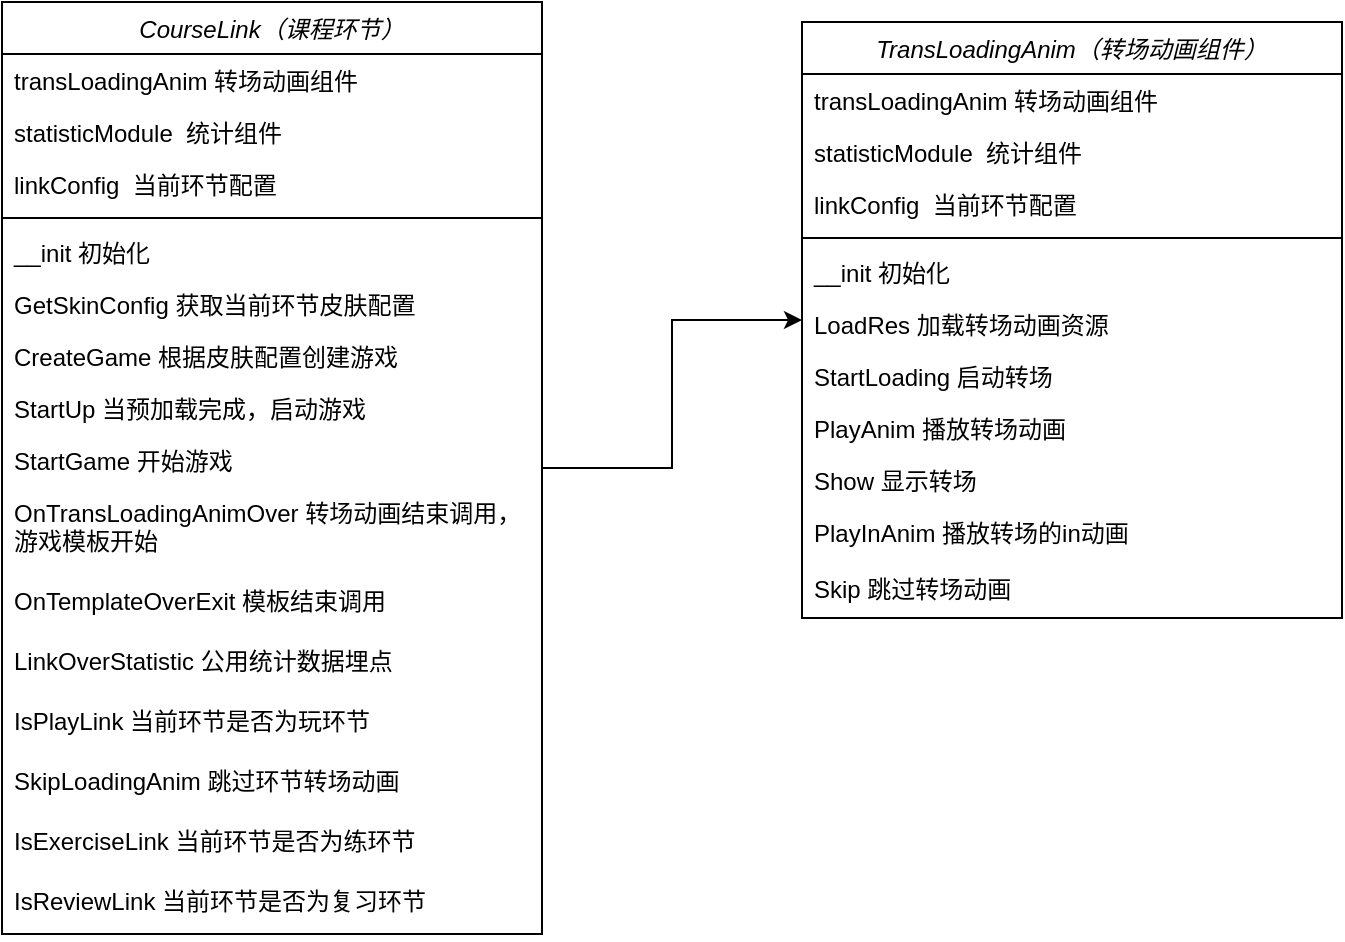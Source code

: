 <mxfile version="20.5.1" type="github">
  <diagram id="C5RBs43oDa-KdzZeNtuy" name="Page-1">
    <mxGraphModel dx="887" dy="565" grid="1" gridSize="10" guides="1" tooltips="1" connect="1" arrows="1" fold="1" page="1" pageScale="1" pageWidth="827" pageHeight="1169" math="0" shadow="0">
      <root>
        <mxCell id="WIyWlLk6GJQsqaUBKTNV-0" />
        <mxCell id="WIyWlLk6GJQsqaUBKTNV-1" parent="WIyWlLk6GJQsqaUBKTNV-0" />
        <mxCell id="22pKsJNbCxbasyy2-Spr-33" value="" style="edgeStyle=orthogonalEdgeStyle;rounded=0;orthogonalLoop=1;jettySize=auto;html=1;" edge="1" parent="WIyWlLk6GJQsqaUBKTNV-1" source="zkfFHV4jXpPFQw0GAbJ--0" target="22pKsJNbCxbasyy2-Spr-16">
          <mxGeometry relative="1" as="geometry" />
        </mxCell>
        <mxCell id="zkfFHV4jXpPFQw0GAbJ--0" value="CourseLink（课程环节）" style="swimlane;fontStyle=2;align=center;verticalAlign=top;childLayout=stackLayout;horizontal=1;startSize=26;horizontalStack=0;resizeParent=1;resizeLast=0;collapsible=1;marginBottom=0;rounded=0;shadow=0;strokeWidth=1;" parent="WIyWlLk6GJQsqaUBKTNV-1" vertex="1">
          <mxGeometry x="110" y="80" width="270" height="466" as="geometry">
            <mxRectangle x="230" y="140" width="160" height="26" as="alternateBounds" />
          </mxGeometry>
        </mxCell>
        <mxCell id="zkfFHV4jXpPFQw0GAbJ--1" value="transLoadingAnim 转场动画组件" style="text;align=left;verticalAlign=top;spacingLeft=4;spacingRight=4;overflow=hidden;rotatable=0;points=[[0,0.5],[1,0.5]];portConstraint=eastwest;" parent="zkfFHV4jXpPFQw0GAbJ--0" vertex="1">
          <mxGeometry y="26" width="270" height="26" as="geometry" />
        </mxCell>
        <mxCell id="zkfFHV4jXpPFQw0GAbJ--2" value="statisticModule  统计组件" style="text;align=left;verticalAlign=top;spacingLeft=4;spacingRight=4;overflow=hidden;rotatable=0;points=[[0,0.5],[1,0.5]];portConstraint=eastwest;rounded=0;shadow=0;html=0;" parent="zkfFHV4jXpPFQw0GAbJ--0" vertex="1">
          <mxGeometry y="52" width="270" height="26" as="geometry" />
        </mxCell>
        <mxCell id="22pKsJNbCxbasyy2-Spr-11" value="linkConfig  当前环节配置" style="text;align=left;verticalAlign=top;spacingLeft=4;spacingRight=4;overflow=hidden;rotatable=0;points=[[0,0.5],[1,0.5]];portConstraint=eastwest;rounded=0;shadow=0;html=0;" vertex="1" parent="zkfFHV4jXpPFQw0GAbJ--0">
          <mxGeometry y="78" width="270" height="26" as="geometry" />
        </mxCell>
        <mxCell id="zkfFHV4jXpPFQw0GAbJ--4" value="" style="line;html=1;strokeWidth=1;align=left;verticalAlign=middle;spacingTop=-1;spacingLeft=3;spacingRight=3;rotatable=0;labelPosition=right;points=[];portConstraint=eastwest;" parent="zkfFHV4jXpPFQw0GAbJ--0" vertex="1">
          <mxGeometry y="104" width="270" height="8" as="geometry" />
        </mxCell>
        <mxCell id="zkfFHV4jXpPFQw0GAbJ--5" value="__init 初始化" style="text;align=left;verticalAlign=top;spacingLeft=4;spacingRight=4;overflow=hidden;rotatable=0;points=[[0,0.5],[1,0.5]];portConstraint=eastwest;" parent="zkfFHV4jXpPFQw0GAbJ--0" vertex="1">
          <mxGeometry y="112" width="270" height="26" as="geometry" />
        </mxCell>
        <mxCell id="22pKsJNbCxbasyy2-Spr-0" value="GetSkinConfig 获取当前环节皮肤配置" style="text;align=left;verticalAlign=top;spacingLeft=4;spacingRight=4;overflow=hidden;rotatable=0;points=[[0,0.5],[1,0.5]];portConstraint=eastwest;" vertex="1" parent="zkfFHV4jXpPFQw0GAbJ--0">
          <mxGeometry y="138" width="270" height="26" as="geometry" />
        </mxCell>
        <mxCell id="22pKsJNbCxbasyy2-Spr-1" value="CreateGame 根据皮肤配置创建游戏" style="text;align=left;verticalAlign=top;spacingLeft=4;spacingRight=4;overflow=hidden;rotatable=0;points=[[0,0.5],[1,0.5]];portConstraint=eastwest;" vertex="1" parent="zkfFHV4jXpPFQw0GAbJ--0">
          <mxGeometry y="164" width="270" height="26" as="geometry" />
        </mxCell>
        <mxCell id="22pKsJNbCxbasyy2-Spr-2" value="StartUp 当预加载完成，启动游戏" style="text;align=left;verticalAlign=top;spacingLeft=4;spacingRight=4;overflow=hidden;rotatable=0;points=[[0,0.5],[1,0.5]];portConstraint=eastwest;" vertex="1" parent="zkfFHV4jXpPFQw0GAbJ--0">
          <mxGeometry y="190" width="270" height="26" as="geometry" />
        </mxCell>
        <mxCell id="22pKsJNbCxbasyy2-Spr-3" value="StartGame 开始游戏" style="text;align=left;verticalAlign=top;spacingLeft=4;spacingRight=4;overflow=hidden;rotatable=0;points=[[0,0.5],[1,0.5]];portConstraint=eastwest;" vertex="1" parent="zkfFHV4jXpPFQw0GAbJ--0">
          <mxGeometry y="216" width="270" height="26" as="geometry" />
        </mxCell>
        <mxCell id="22pKsJNbCxbasyy2-Spr-4" value="OnTransLoadingAnimOver 转场动画结束调用，&#xa;游戏模板开始&#xa;" style="text;align=left;verticalAlign=top;spacingLeft=4;spacingRight=4;overflow=hidden;rotatable=0;points=[[0,0.5],[1,0.5]];portConstraint=eastwest;" vertex="1" parent="zkfFHV4jXpPFQw0GAbJ--0">
          <mxGeometry y="242" width="270" height="44" as="geometry" />
        </mxCell>
        <mxCell id="22pKsJNbCxbasyy2-Spr-5" value="OnTemplateOverExit 模板结束调用&#xa;" style="text;align=left;verticalAlign=top;spacingLeft=4;spacingRight=4;overflow=hidden;rotatable=0;points=[[0,0.5],[1,0.5]];portConstraint=eastwest;" vertex="1" parent="zkfFHV4jXpPFQw0GAbJ--0">
          <mxGeometry y="286" width="270" height="30" as="geometry" />
        </mxCell>
        <mxCell id="22pKsJNbCxbasyy2-Spr-6" value="LinkOverStatistic 公用统计数据埋点" style="text;align=left;verticalAlign=top;spacingLeft=4;spacingRight=4;overflow=hidden;rotatable=0;points=[[0,0.5],[1,0.5]];portConstraint=eastwest;" vertex="1" parent="zkfFHV4jXpPFQw0GAbJ--0">
          <mxGeometry y="316" width="270" height="30" as="geometry" />
        </mxCell>
        <mxCell id="22pKsJNbCxbasyy2-Spr-7" value="IsPlayLink 当前环节是否为玩环节" style="text;align=left;verticalAlign=top;spacingLeft=4;spacingRight=4;overflow=hidden;rotatable=0;points=[[0,0.5],[1,0.5]];portConstraint=eastwest;" vertex="1" parent="zkfFHV4jXpPFQw0GAbJ--0">
          <mxGeometry y="346" width="270" height="30" as="geometry" />
        </mxCell>
        <mxCell id="22pKsJNbCxbasyy2-Spr-8" value="SkipLoadingAnim 跳过环节转场动画" style="text;align=left;verticalAlign=top;spacingLeft=4;spacingRight=4;overflow=hidden;rotatable=0;points=[[0,0.5],[1,0.5]];portConstraint=eastwest;" vertex="1" parent="zkfFHV4jXpPFQw0GAbJ--0">
          <mxGeometry y="376" width="270" height="30" as="geometry" />
        </mxCell>
        <mxCell id="22pKsJNbCxbasyy2-Spr-9" value="IsExerciseLink 当前环节是否为练环节" style="text;align=left;verticalAlign=top;spacingLeft=4;spacingRight=4;overflow=hidden;rotatable=0;points=[[0,0.5],[1,0.5]];portConstraint=eastwest;" vertex="1" parent="zkfFHV4jXpPFQw0GAbJ--0">
          <mxGeometry y="406" width="270" height="30" as="geometry" />
        </mxCell>
        <mxCell id="22pKsJNbCxbasyy2-Spr-10" value="IsReviewLink 当前环节是否为复习环节" style="text;align=left;verticalAlign=top;spacingLeft=4;spacingRight=4;overflow=hidden;rotatable=0;points=[[0,0.5],[1,0.5]];portConstraint=eastwest;" vertex="1" parent="zkfFHV4jXpPFQw0GAbJ--0">
          <mxGeometry y="436" width="270" height="30" as="geometry" />
        </mxCell>
        <mxCell id="22pKsJNbCxbasyy2-Spr-16" value="TransLoadingAnim（转场动画组件）" style="swimlane;fontStyle=2;align=center;verticalAlign=top;childLayout=stackLayout;horizontal=1;startSize=26;horizontalStack=0;resizeParent=1;resizeLast=0;collapsible=1;marginBottom=0;rounded=0;shadow=0;strokeWidth=1;" vertex="1" parent="WIyWlLk6GJQsqaUBKTNV-1">
          <mxGeometry x="510" y="90" width="270" height="298" as="geometry">
            <mxRectangle x="230" y="140" width="160" height="26" as="alternateBounds" />
          </mxGeometry>
        </mxCell>
        <mxCell id="22pKsJNbCxbasyy2-Spr-17" value="transLoadingAnim 转场动画组件" style="text;align=left;verticalAlign=top;spacingLeft=4;spacingRight=4;overflow=hidden;rotatable=0;points=[[0,0.5],[1,0.5]];portConstraint=eastwest;" vertex="1" parent="22pKsJNbCxbasyy2-Spr-16">
          <mxGeometry y="26" width="270" height="26" as="geometry" />
        </mxCell>
        <mxCell id="22pKsJNbCxbasyy2-Spr-18" value="statisticModule  统计组件" style="text;align=left;verticalAlign=top;spacingLeft=4;spacingRight=4;overflow=hidden;rotatable=0;points=[[0,0.5],[1,0.5]];portConstraint=eastwest;rounded=0;shadow=0;html=0;" vertex="1" parent="22pKsJNbCxbasyy2-Spr-16">
          <mxGeometry y="52" width="270" height="26" as="geometry" />
        </mxCell>
        <mxCell id="22pKsJNbCxbasyy2-Spr-19" value="linkConfig  当前环节配置" style="text;align=left;verticalAlign=top;spacingLeft=4;spacingRight=4;overflow=hidden;rotatable=0;points=[[0,0.5],[1,0.5]];portConstraint=eastwest;rounded=0;shadow=0;html=0;" vertex="1" parent="22pKsJNbCxbasyy2-Spr-16">
          <mxGeometry y="78" width="270" height="26" as="geometry" />
        </mxCell>
        <mxCell id="22pKsJNbCxbasyy2-Spr-20" value="" style="line;html=1;strokeWidth=1;align=left;verticalAlign=middle;spacingTop=-1;spacingLeft=3;spacingRight=3;rotatable=0;labelPosition=right;points=[];portConstraint=eastwest;" vertex="1" parent="22pKsJNbCxbasyy2-Spr-16">
          <mxGeometry y="104" width="270" height="8" as="geometry" />
        </mxCell>
        <mxCell id="22pKsJNbCxbasyy2-Spr-21" value="__init 初始化" style="text;align=left;verticalAlign=top;spacingLeft=4;spacingRight=4;overflow=hidden;rotatable=0;points=[[0,0.5],[1,0.5]];portConstraint=eastwest;" vertex="1" parent="22pKsJNbCxbasyy2-Spr-16">
          <mxGeometry y="112" width="270" height="26" as="geometry" />
        </mxCell>
        <mxCell id="22pKsJNbCxbasyy2-Spr-22" value="LoadRes 加载转场动画资源" style="text;align=left;verticalAlign=top;spacingLeft=4;spacingRight=4;overflow=hidden;rotatable=0;points=[[0,0.5],[1,0.5]];portConstraint=eastwest;" vertex="1" parent="22pKsJNbCxbasyy2-Spr-16">
          <mxGeometry y="138" width="270" height="26" as="geometry" />
        </mxCell>
        <mxCell id="22pKsJNbCxbasyy2-Spr-23" value="StartLoading 启动转场" style="text;align=left;verticalAlign=top;spacingLeft=4;spacingRight=4;overflow=hidden;rotatable=0;points=[[0,0.5],[1,0.5]];portConstraint=eastwest;" vertex="1" parent="22pKsJNbCxbasyy2-Spr-16">
          <mxGeometry y="164" width="270" height="26" as="geometry" />
        </mxCell>
        <mxCell id="22pKsJNbCxbasyy2-Spr-24" value="PlayAnim 播放转场动画" style="text;align=left;verticalAlign=top;spacingLeft=4;spacingRight=4;overflow=hidden;rotatable=0;points=[[0,0.5],[1,0.5]];portConstraint=eastwest;" vertex="1" parent="22pKsJNbCxbasyy2-Spr-16">
          <mxGeometry y="190" width="270" height="26" as="geometry" />
        </mxCell>
        <mxCell id="22pKsJNbCxbasyy2-Spr-25" value="Show 显示转场" style="text;align=left;verticalAlign=top;spacingLeft=4;spacingRight=4;overflow=hidden;rotatable=0;points=[[0,0.5],[1,0.5]];portConstraint=eastwest;" vertex="1" parent="22pKsJNbCxbasyy2-Spr-16">
          <mxGeometry y="216" width="270" height="26" as="geometry" />
        </mxCell>
        <mxCell id="22pKsJNbCxbasyy2-Spr-26" value="PlayInAnim 播放转场的in动画" style="text;align=left;verticalAlign=top;spacingLeft=4;spacingRight=4;overflow=hidden;rotatable=0;points=[[0,0.5],[1,0.5]];portConstraint=eastwest;" vertex="1" parent="22pKsJNbCxbasyy2-Spr-16">
          <mxGeometry y="242" width="270" height="28" as="geometry" />
        </mxCell>
        <mxCell id="22pKsJNbCxbasyy2-Spr-34" value="Skip 跳过转场动画" style="text;align=left;verticalAlign=top;spacingLeft=4;spacingRight=4;overflow=hidden;rotatable=0;points=[[0,0.5],[1,0.5]];portConstraint=eastwest;" vertex="1" parent="22pKsJNbCxbasyy2-Spr-16">
          <mxGeometry y="270" width="270" height="28" as="geometry" />
        </mxCell>
      </root>
    </mxGraphModel>
  </diagram>
</mxfile>

